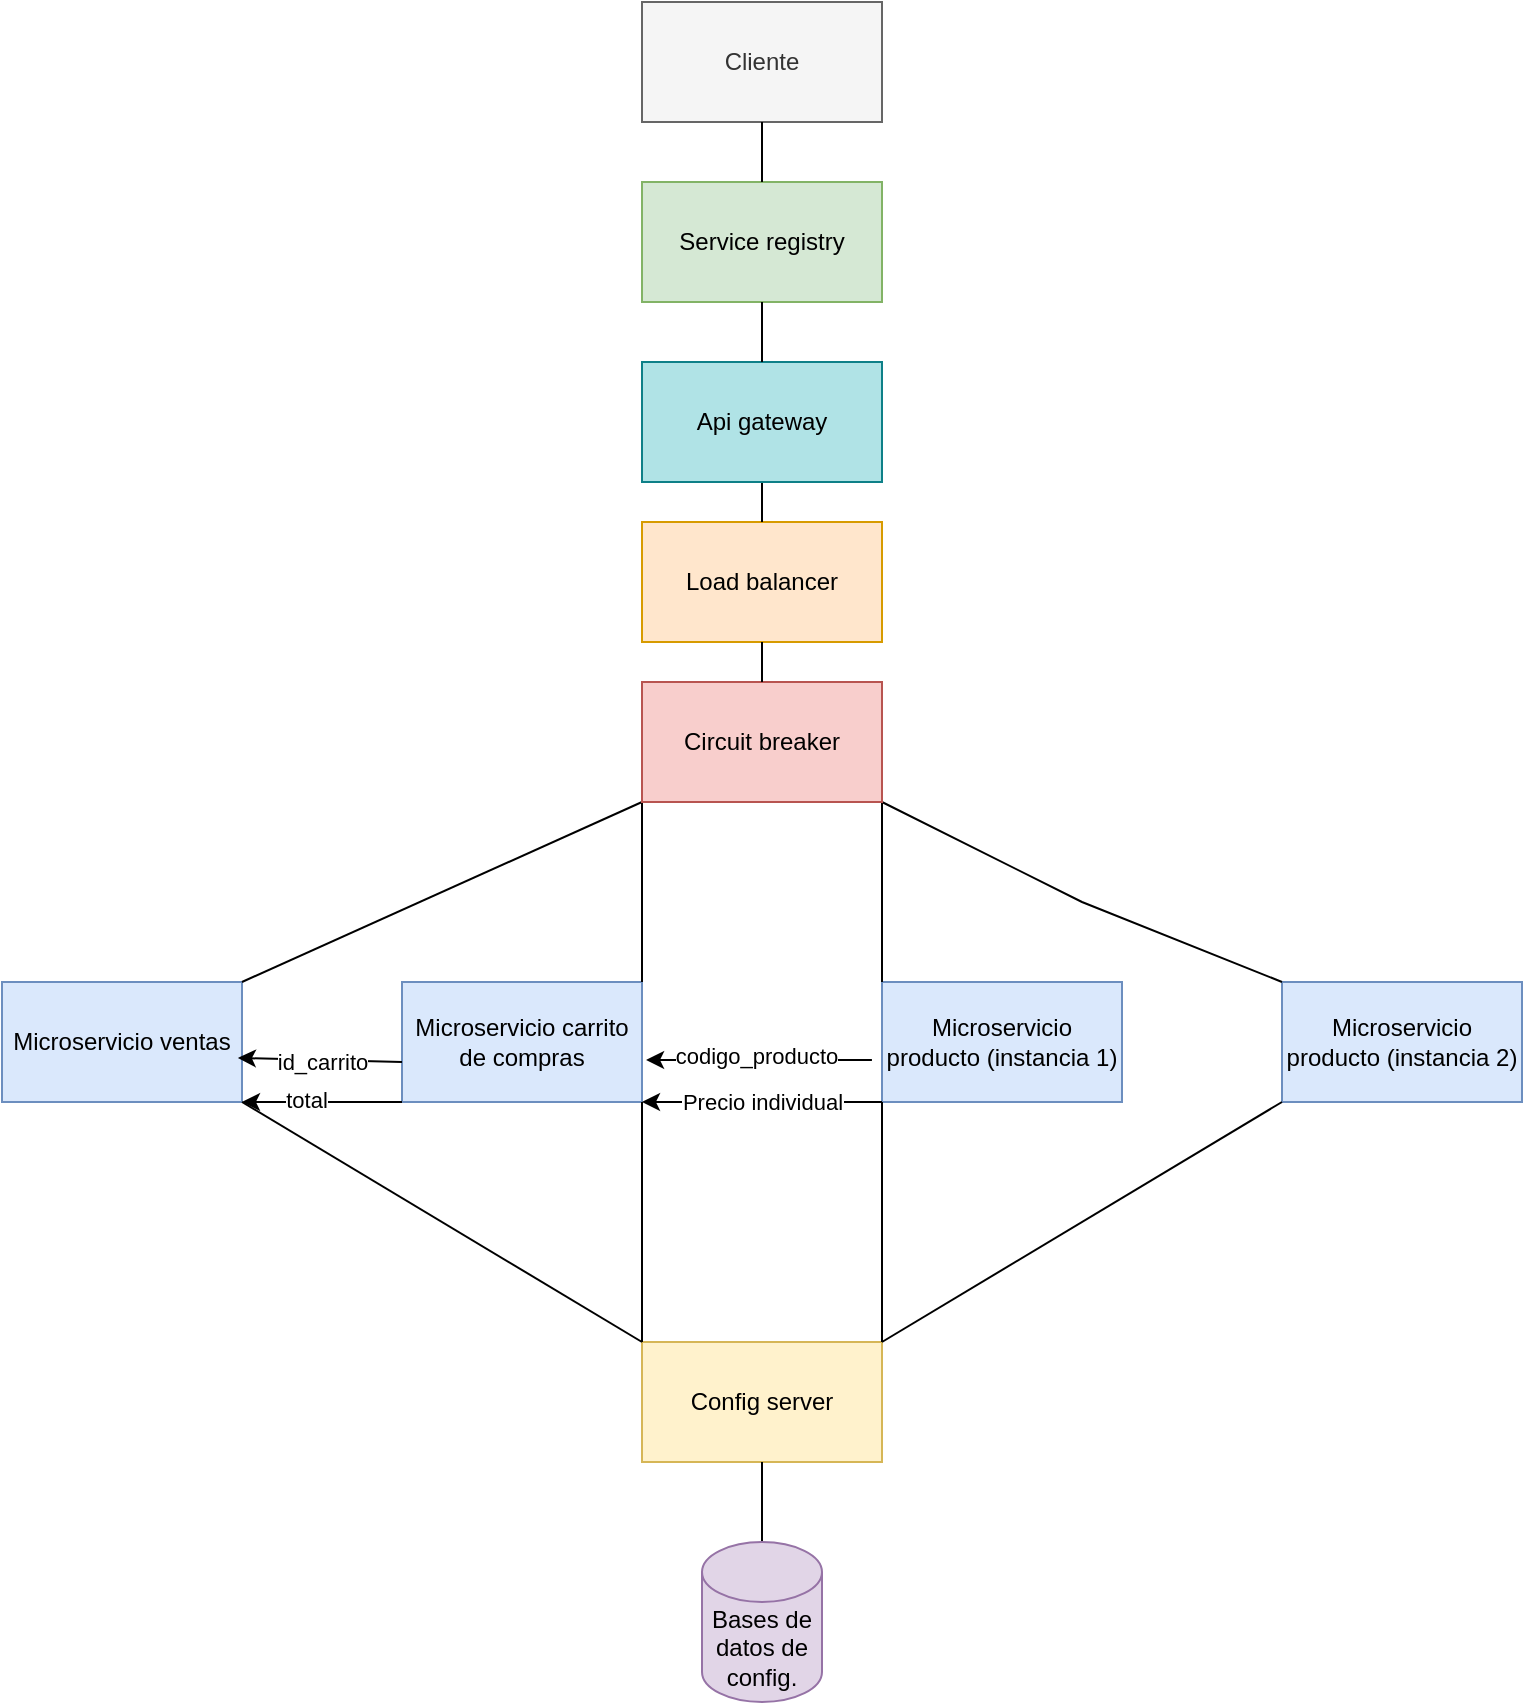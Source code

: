 <mxfile version="22.0.0" type="device">
  <diagram name="Página-1" id="gjOBj2emYQCYnbE0hNYu">
    <mxGraphModel dx="1434" dy="1927" grid="1" gridSize="10" guides="1" tooltips="1" connect="1" arrows="1" fold="1" page="1" pageScale="1" pageWidth="827" pageHeight="1169" math="0" shadow="0">
      <root>
        <mxCell id="0" />
        <mxCell id="1" parent="0" />
        <mxCell id="2ad4-81a6FR_DZWK5n0S-1" value="Cliente" style="rounded=0;whiteSpace=wrap;html=1;fillColor=#f5f5f5;fontColor=#333333;strokeColor=#666666;" parent="1" vertex="1">
          <mxGeometry x="320" y="-10" width="120" height="60" as="geometry" />
        </mxCell>
        <mxCell id="2ad4-81a6FR_DZWK5n0S-2" value="Service registry" style="rounded=0;whiteSpace=wrap;html=1;fillColor=#d5e8d4;strokeColor=#82b366;" parent="1" vertex="1">
          <mxGeometry x="320" y="80" width="120" height="60" as="geometry" />
        </mxCell>
        <mxCell id="2ad4-81a6FR_DZWK5n0S-3" value="" style="endArrow=none;html=1;rounded=0;entryX=0.5;entryY=0;entryDx=0;entryDy=0;exitX=0.5;exitY=1;exitDx=0;exitDy=0;" parent="1" source="2ad4-81a6FR_DZWK5n0S-1" target="2ad4-81a6FR_DZWK5n0S-2" edge="1">
          <mxGeometry width="50" height="50" relative="1" as="geometry">
            <mxPoint x="390" y="320" as="sourcePoint" />
            <mxPoint x="440" y="270" as="targetPoint" />
          </mxGeometry>
        </mxCell>
        <mxCell id="2ad4-81a6FR_DZWK5n0S-4" value="Load balancer" style="rounded=0;whiteSpace=wrap;html=1;fillColor=#ffe6cc;strokeColor=#d79b00;" parent="1" vertex="1">
          <mxGeometry x="320" y="250" width="120" height="60" as="geometry" />
        </mxCell>
        <mxCell id="2ad4-81a6FR_DZWK5n0S-5" value="" style="endArrow=none;html=1;rounded=0;exitX=0.5;exitY=0;exitDx=0;exitDy=0;entryX=0.5;entryY=1;entryDx=0;entryDy=0;" parent="1" source="2ad4-81a6FR_DZWK5n0S-4" target="WmrvlVGdIpaYLhQNIdWa-1" edge="1">
          <mxGeometry width="50" height="50" relative="1" as="geometry">
            <mxPoint x="390" y="320" as="sourcePoint" />
            <mxPoint x="380" y="220" as="targetPoint" />
          </mxGeometry>
        </mxCell>
        <mxCell id="2ad4-81a6FR_DZWK5n0S-6" value="Microservicio ventas" style="rounded=0;whiteSpace=wrap;html=1;fillColor=#dae8fc;strokeColor=#6c8ebf;" parent="1" vertex="1">
          <mxGeometry y="480" width="120" height="60" as="geometry" />
        </mxCell>
        <mxCell id="2ad4-81a6FR_DZWK5n0S-8" value="Microservicio carrito de compras" style="rounded=0;whiteSpace=wrap;html=1;fillColor=#dae8fc;strokeColor=#6c8ebf;" parent="1" vertex="1">
          <mxGeometry x="200" y="480" width="120" height="60" as="geometry" />
        </mxCell>
        <mxCell id="2ad4-81a6FR_DZWK5n0S-9" value="Microservicio producto (instancia 1)" style="rounded=0;whiteSpace=wrap;html=1;fillColor=#dae8fc;strokeColor=#6c8ebf;" parent="1" vertex="1">
          <mxGeometry x="440" y="480" width="120" height="60" as="geometry" />
        </mxCell>
        <mxCell id="2ad4-81a6FR_DZWK5n0S-10" value="Microservicio producto (instancia 2)" style="rounded=0;whiteSpace=wrap;html=1;fillColor=#dae8fc;strokeColor=#6c8ebf;" parent="1" vertex="1">
          <mxGeometry x="640" y="480" width="120" height="60" as="geometry" />
        </mxCell>
        <mxCell id="2ad4-81a6FR_DZWK5n0S-11" value="" style="endArrow=none;html=1;rounded=0;exitX=1;exitY=0;exitDx=0;exitDy=0;entryX=0;entryY=1;entryDx=0;entryDy=0;" parent="1" source="2ad4-81a6FR_DZWK5n0S-8" target="2ad4-81a6FR_DZWK5n0S-17" edge="1">
          <mxGeometry width="50" height="50" relative="1" as="geometry">
            <mxPoint x="390" y="320" as="sourcePoint" />
            <mxPoint x="310" y="330" as="targetPoint" />
          </mxGeometry>
        </mxCell>
        <mxCell id="2ad4-81a6FR_DZWK5n0S-12" value="" style="endArrow=none;html=1;rounded=0;exitX=1;exitY=0;exitDx=0;exitDy=0;entryX=0;entryY=1;entryDx=0;entryDy=0;" parent="1" source="2ad4-81a6FR_DZWK5n0S-6" target="2ad4-81a6FR_DZWK5n0S-17" edge="1">
          <mxGeometry width="50" height="50" relative="1" as="geometry">
            <mxPoint x="390" y="320" as="sourcePoint" />
            <mxPoint x="270" y="300" as="targetPoint" />
          </mxGeometry>
        </mxCell>
        <mxCell id="2ad4-81a6FR_DZWK5n0S-14" value="" style="endArrow=none;html=1;rounded=0;exitX=0;exitY=0;exitDx=0;exitDy=0;entryX=1;entryY=1;entryDx=0;entryDy=0;" parent="1" source="2ad4-81a6FR_DZWK5n0S-9" target="2ad4-81a6FR_DZWK5n0S-17" edge="1">
          <mxGeometry width="50" height="50" relative="1" as="geometry">
            <mxPoint x="390" y="320" as="sourcePoint" />
            <mxPoint x="450" y="320" as="targetPoint" />
          </mxGeometry>
        </mxCell>
        <mxCell id="2ad4-81a6FR_DZWK5n0S-15" value="" style="endArrow=none;html=1;rounded=0;exitX=0;exitY=0;exitDx=0;exitDy=0;entryX=1;entryY=1;entryDx=0;entryDy=0;" parent="1" source="2ad4-81a6FR_DZWK5n0S-10" target="2ad4-81a6FR_DZWK5n0S-17" edge="1">
          <mxGeometry width="50" height="50" relative="1" as="geometry">
            <mxPoint x="390" y="320" as="sourcePoint" />
            <mxPoint x="510" y="330" as="targetPoint" />
            <Array as="points">
              <mxPoint x="540" y="440" />
            </Array>
          </mxGeometry>
        </mxCell>
        <mxCell id="2ad4-81a6FR_DZWK5n0S-17" value="Circuit breaker" style="rounded=0;whiteSpace=wrap;html=1;fillColor=#f8cecc;strokeColor=#b85450;" parent="1" vertex="1">
          <mxGeometry x="320" y="330" width="120" height="60" as="geometry" />
        </mxCell>
        <mxCell id="2ad4-81a6FR_DZWK5n0S-18" value="" style="endArrow=none;html=1;rounded=0;entryX=0.5;entryY=1;entryDx=0;entryDy=0;exitX=0.5;exitY=0;exitDx=0;exitDy=0;" parent="1" source="2ad4-81a6FR_DZWK5n0S-17" target="2ad4-81a6FR_DZWK5n0S-4" edge="1">
          <mxGeometry width="50" height="50" relative="1" as="geometry">
            <mxPoint x="390" y="320" as="sourcePoint" />
            <mxPoint x="440" y="270" as="targetPoint" />
          </mxGeometry>
        </mxCell>
        <mxCell id="2ad4-81a6FR_DZWK5n0S-22" value="Config server" style="rounded=0;whiteSpace=wrap;html=1;fillColor=#fff2cc;strokeColor=#d6b656;" parent="1" vertex="1">
          <mxGeometry x="320" y="660" width="120" height="60" as="geometry" />
        </mxCell>
        <mxCell id="2ad4-81a6FR_DZWK5n0S-23" value="" style="endArrow=none;html=1;rounded=0;exitX=0;exitY=0;exitDx=0;exitDy=0;entryX=1;entryY=1;entryDx=0;entryDy=0;" parent="1" source="2ad4-81a6FR_DZWK5n0S-22" target="2ad4-81a6FR_DZWK5n0S-6" edge="1">
          <mxGeometry width="50" height="50" relative="1" as="geometry">
            <mxPoint x="390" y="420" as="sourcePoint" />
            <mxPoint x="440" y="370" as="targetPoint" />
          </mxGeometry>
        </mxCell>
        <mxCell id="2ad4-81a6FR_DZWK5n0S-26" value="" style="endArrow=none;html=1;rounded=0;exitX=0;exitY=0;exitDx=0;exitDy=0;entryX=1;entryY=1;entryDx=0;entryDy=0;" parent="1" source="2ad4-81a6FR_DZWK5n0S-22" target="2ad4-81a6FR_DZWK5n0S-8" edge="1">
          <mxGeometry width="50" height="50" relative="1" as="geometry">
            <mxPoint x="390" y="420" as="sourcePoint" />
            <mxPoint x="440" y="370" as="targetPoint" />
          </mxGeometry>
        </mxCell>
        <mxCell id="2ad4-81a6FR_DZWK5n0S-27" value="" style="endArrow=none;html=1;rounded=0;exitX=1;exitY=0;exitDx=0;exitDy=0;entryX=0;entryY=1;entryDx=0;entryDy=0;" parent="1" source="2ad4-81a6FR_DZWK5n0S-22" target="2ad4-81a6FR_DZWK5n0S-9" edge="1">
          <mxGeometry width="50" height="50" relative="1" as="geometry">
            <mxPoint x="390" y="620" as="sourcePoint" />
            <mxPoint x="440" y="570" as="targetPoint" />
          </mxGeometry>
        </mxCell>
        <mxCell id="2ad4-81a6FR_DZWK5n0S-29" value="" style="endArrow=none;html=1;rounded=0;exitX=1;exitY=0;exitDx=0;exitDy=0;entryX=0;entryY=1;entryDx=0;entryDy=0;" parent="1" source="2ad4-81a6FR_DZWK5n0S-22" target="2ad4-81a6FR_DZWK5n0S-10" edge="1">
          <mxGeometry width="50" height="50" relative="1" as="geometry">
            <mxPoint x="390" y="620" as="sourcePoint" />
            <mxPoint x="440" y="570" as="targetPoint" />
          </mxGeometry>
        </mxCell>
        <mxCell id="2ad4-81a6FR_DZWK5n0S-30" value="" style="endArrow=none;html=1;rounded=0;exitX=0.5;exitY=1;exitDx=0;exitDy=0;entryX=0.5;entryY=0;entryDx=0;entryDy=0;entryPerimeter=0;" parent="1" source="2ad4-81a6FR_DZWK5n0S-22" target="2ad4-81a6FR_DZWK5n0S-31" edge="1">
          <mxGeometry width="50" height="50" relative="1" as="geometry">
            <mxPoint x="390" y="720" as="sourcePoint" />
            <mxPoint x="380" y="1030" as="targetPoint" />
          </mxGeometry>
        </mxCell>
        <mxCell id="2ad4-81a6FR_DZWK5n0S-31" value="Bases de datos de config." style="shape=cylinder3;whiteSpace=wrap;html=1;boundedLbl=1;backgroundOutline=1;size=15;fillColor=#e1d5e7;strokeColor=#9673a6;" parent="1" vertex="1">
          <mxGeometry x="350" y="760" width="60" height="80" as="geometry" />
        </mxCell>
        <mxCell id="2ad4-81a6FR_DZWK5n0S-33" value="" style="endArrow=classic;html=1;rounded=0;entryX=1.017;entryY=0.65;entryDx=0;entryDy=0;exitX=-0.042;exitY=0.65;exitDx=0;exitDy=0;exitPerimeter=0;entryPerimeter=0;" parent="1" source="2ad4-81a6FR_DZWK5n0S-9" target="2ad4-81a6FR_DZWK5n0S-8" edge="1">
          <mxGeometry width="50" height="50" relative="1" as="geometry">
            <mxPoint x="390" y="620" as="sourcePoint" />
            <mxPoint x="440" y="570" as="targetPoint" />
          </mxGeometry>
        </mxCell>
        <mxCell id="2ad4-81a6FR_DZWK5n0S-34" value="codigo_producto" style="edgeLabel;html=1;align=center;verticalAlign=middle;resizable=0;points=[];" parent="2ad4-81a6FR_DZWK5n0S-33" vertex="1" connectable="0">
          <mxGeometry x="0.027" y="-2" relative="1" as="geometry">
            <mxPoint as="offset" />
          </mxGeometry>
        </mxCell>
        <mxCell id="2ad4-81a6FR_DZWK5n0S-35" value="" style="endArrow=classic;html=1;rounded=0;entryX=1;entryY=1;entryDx=0;entryDy=0;exitX=0;exitY=1;exitDx=0;exitDy=0;" parent="1" source="2ad4-81a6FR_DZWK5n0S-9" target="2ad4-81a6FR_DZWK5n0S-8" edge="1">
          <mxGeometry width="50" height="50" relative="1" as="geometry">
            <mxPoint x="390" y="620" as="sourcePoint" />
            <mxPoint x="440" y="570" as="targetPoint" />
          </mxGeometry>
        </mxCell>
        <mxCell id="2ad4-81a6FR_DZWK5n0S-36" value="Precio individual&lt;br&gt;" style="edgeLabel;html=1;align=center;verticalAlign=middle;resizable=0;points=[];" parent="2ad4-81a6FR_DZWK5n0S-35" vertex="1" connectable="0">
          <mxGeometry x="0.517" y="-1" relative="1" as="geometry">
            <mxPoint x="31" y="1" as="offset" />
          </mxGeometry>
        </mxCell>
        <mxCell id="2ad4-81a6FR_DZWK5n0S-37" value="" style="endArrow=classic;html=1;rounded=0;entryX=0.983;entryY=0.633;entryDx=0;entryDy=0;entryPerimeter=0;exitX=0;exitY=0.667;exitDx=0;exitDy=0;exitPerimeter=0;" parent="1" source="2ad4-81a6FR_DZWK5n0S-8" target="2ad4-81a6FR_DZWK5n0S-6" edge="1">
          <mxGeometry width="50" height="50" relative="1" as="geometry">
            <mxPoint x="390" y="420" as="sourcePoint" />
            <mxPoint x="440" y="370" as="targetPoint" />
          </mxGeometry>
        </mxCell>
        <mxCell id="2ad4-81a6FR_DZWK5n0S-38" value="id_carrito&lt;br&gt;" style="edgeLabel;html=1;align=center;verticalAlign=middle;resizable=0;points=[];" parent="2ad4-81a6FR_DZWK5n0S-37" vertex="1" connectable="0">
          <mxGeometry x="0.191" y="5" relative="1" as="geometry">
            <mxPoint x="9" y="-4" as="offset" />
          </mxGeometry>
        </mxCell>
        <mxCell id="2ad4-81a6FR_DZWK5n0S-41" value="" style="endArrow=classic;html=1;rounded=0;entryX=1;entryY=1;entryDx=0;entryDy=0;exitX=0;exitY=1;exitDx=0;exitDy=0;" parent="1" source="2ad4-81a6FR_DZWK5n0S-8" target="2ad4-81a6FR_DZWK5n0S-6" edge="1">
          <mxGeometry width="50" height="50" relative="1" as="geometry">
            <mxPoint x="390" y="620" as="sourcePoint" />
            <mxPoint x="440" y="570" as="targetPoint" />
          </mxGeometry>
        </mxCell>
        <mxCell id="2ad4-81a6FR_DZWK5n0S-43" value="total" style="edgeLabel;html=1;align=center;verticalAlign=middle;resizable=0;points=[];" parent="2ad4-81a6FR_DZWK5n0S-41" vertex="1" connectable="0">
          <mxGeometry x="0.2" y="-1" relative="1" as="geometry">
            <mxPoint as="offset" />
          </mxGeometry>
        </mxCell>
        <mxCell id="WmrvlVGdIpaYLhQNIdWa-1" value="Api gateway" style="rounded=0;whiteSpace=wrap;html=1;fillColor=#b0e3e6;strokeColor=#0e8088;" parent="1" vertex="1">
          <mxGeometry x="320" y="170" width="120" height="60" as="geometry" />
        </mxCell>
        <mxCell id="WmrvlVGdIpaYLhQNIdWa-3" value="" style="endArrow=none;html=1;rounded=0;entryX=0.5;entryY=1;entryDx=0;entryDy=0;" parent="1" source="WmrvlVGdIpaYLhQNIdWa-1" target="2ad4-81a6FR_DZWK5n0S-2" edge="1">
          <mxGeometry width="50" height="50" relative="1" as="geometry">
            <mxPoint x="380" y="149.289" as="sourcePoint" />
            <mxPoint x="380" y="99.289" as="targetPoint" />
          </mxGeometry>
        </mxCell>
      </root>
    </mxGraphModel>
  </diagram>
</mxfile>
